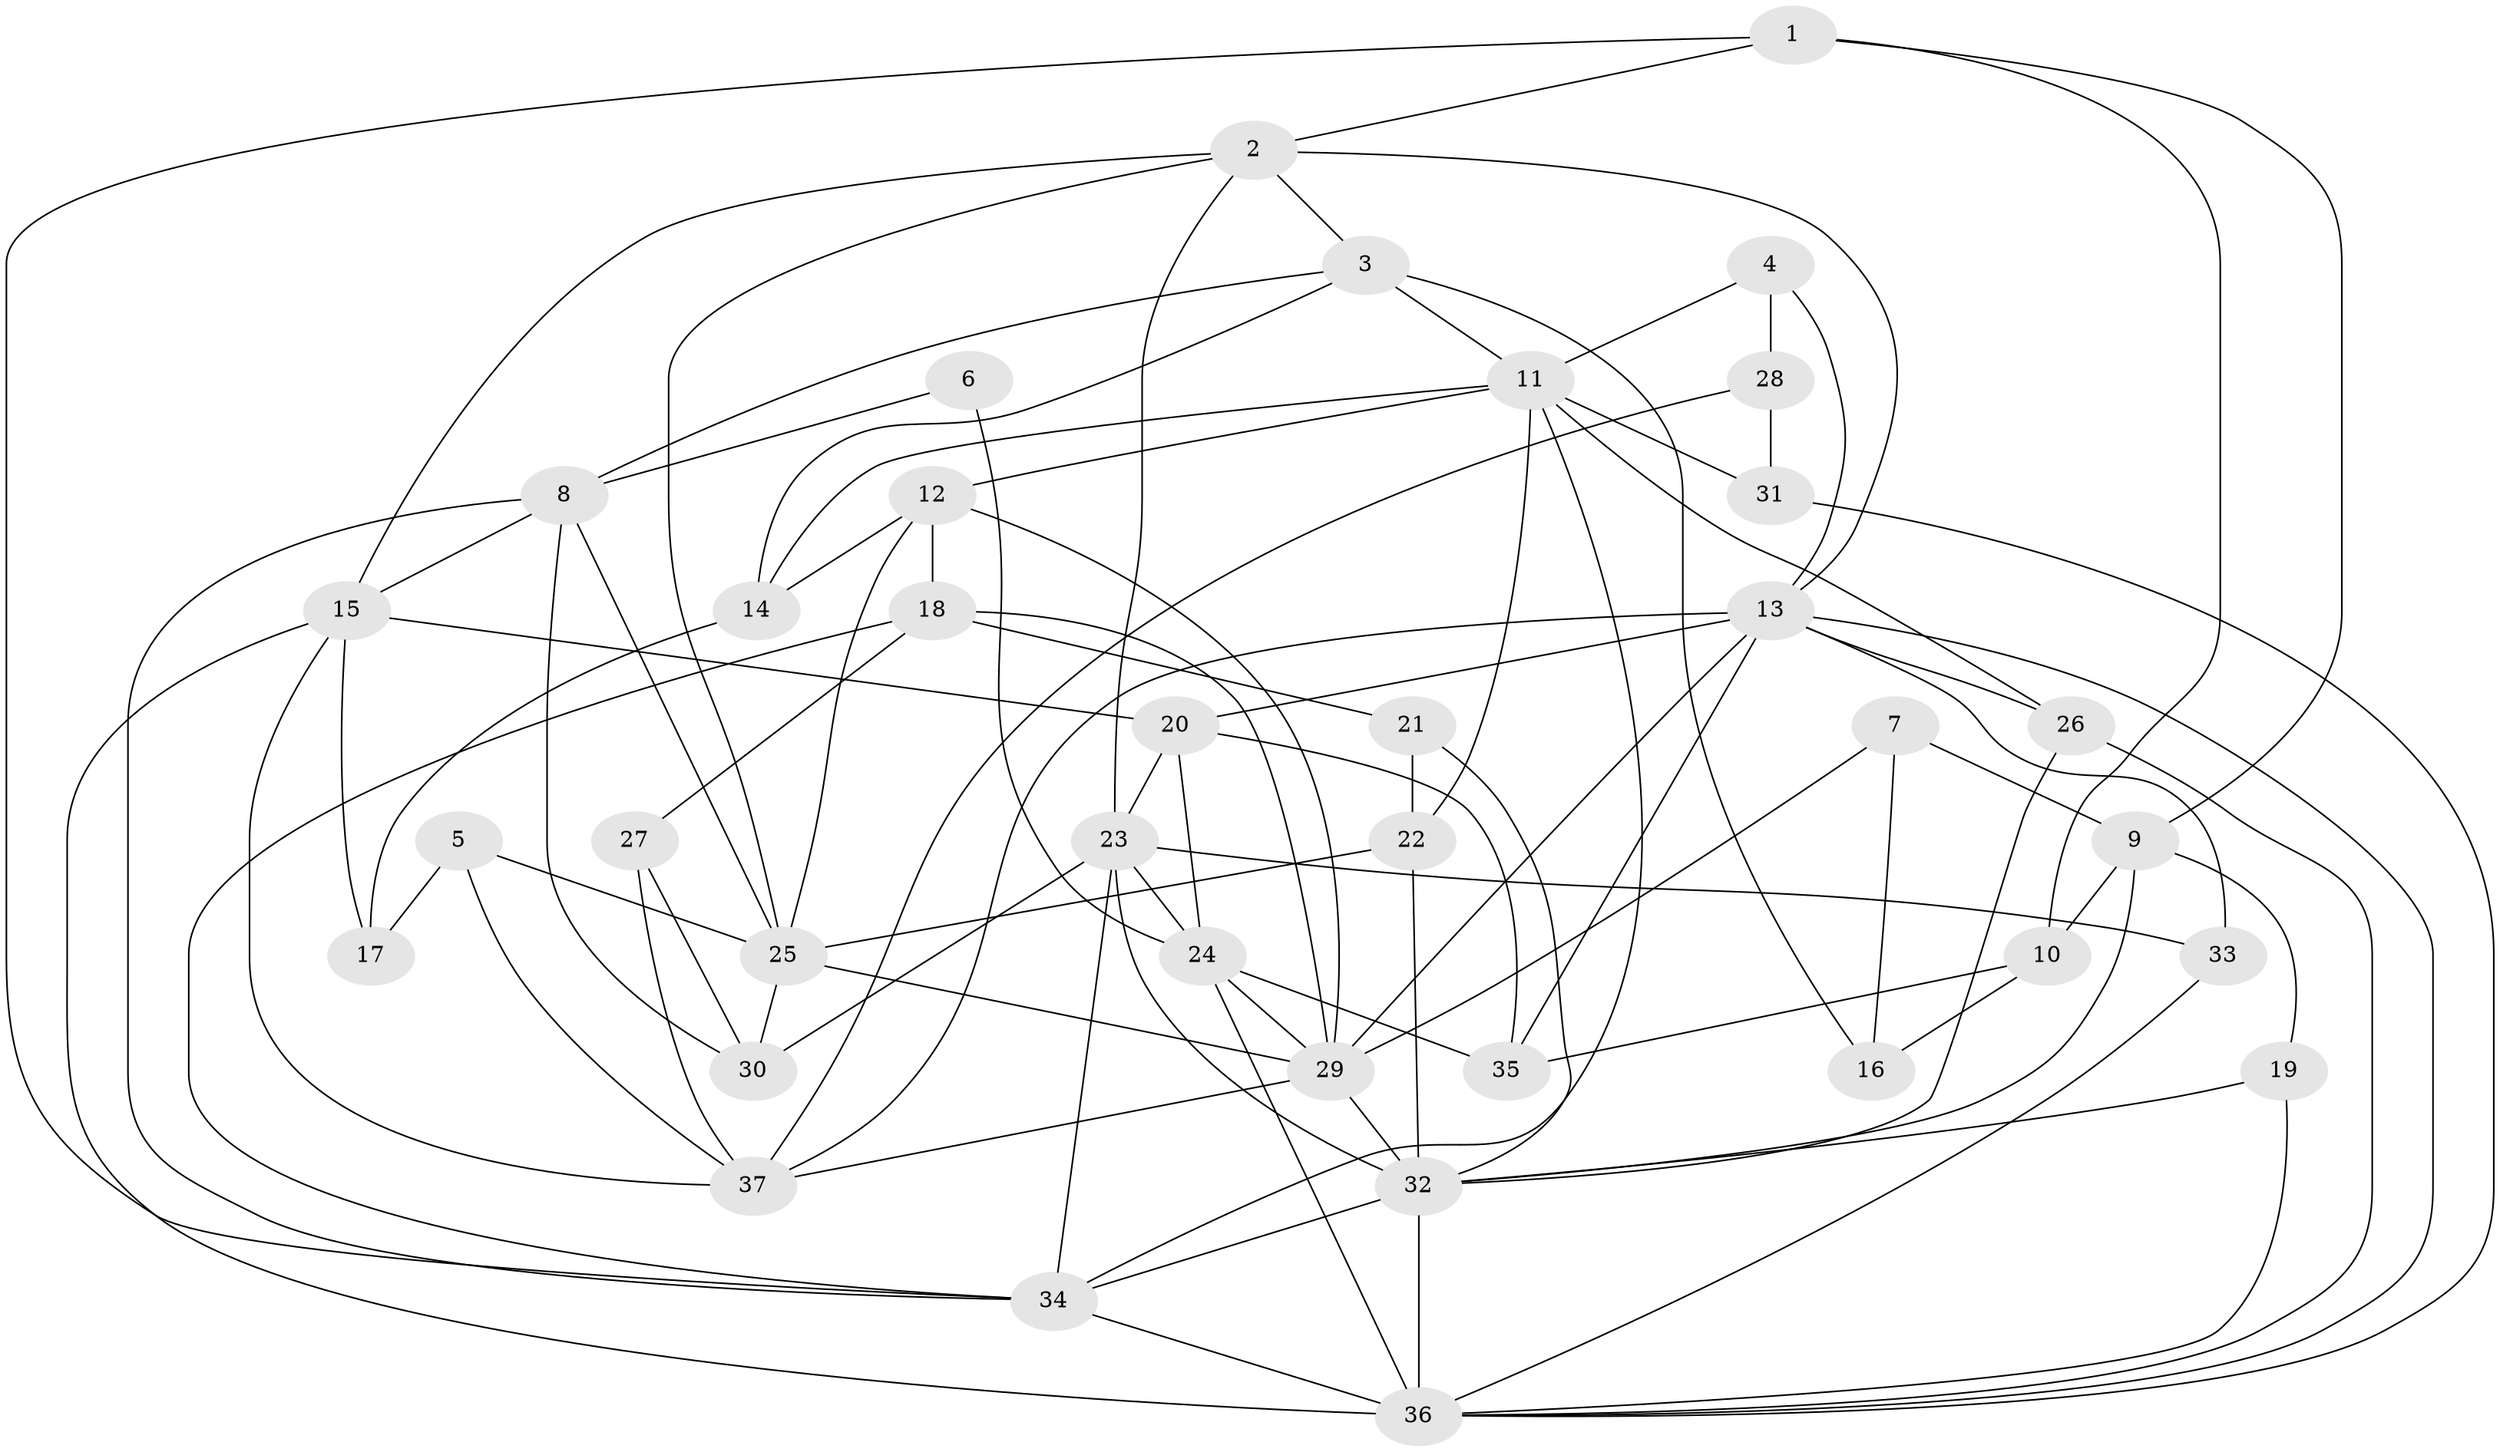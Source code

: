 // original degree distribution, {3: 0.33783783783783783, 4: 0.24324324324324326, 2: 0.12162162162162163, 5: 0.13513513513513514, 6: 0.10810810810810811, 8: 0.02702702702702703, 7: 0.013513513513513514, 10: 0.013513513513513514}
// Generated by graph-tools (version 1.1) at 2025/02/03/09/25 03:02:01]
// undirected, 37 vertices, 91 edges
graph export_dot {
graph [start="1"]
  node [color=gray90,style=filled];
  1;
  2;
  3;
  4;
  5;
  6;
  7;
  8;
  9;
  10;
  11;
  12;
  13;
  14;
  15;
  16;
  17;
  18;
  19;
  20;
  21;
  22;
  23;
  24;
  25;
  26;
  27;
  28;
  29;
  30;
  31;
  32;
  33;
  34;
  35;
  36;
  37;
  1 -- 2 [weight=1.0];
  1 -- 9 [weight=1.0];
  1 -- 10 [weight=1.0];
  1 -- 34 [weight=1.0];
  2 -- 3 [weight=1.0];
  2 -- 13 [weight=1.0];
  2 -- 15 [weight=1.0];
  2 -- 23 [weight=1.0];
  2 -- 25 [weight=1.0];
  3 -- 8 [weight=1.0];
  3 -- 11 [weight=2.0];
  3 -- 14 [weight=1.0];
  3 -- 16 [weight=1.0];
  4 -- 11 [weight=1.0];
  4 -- 13 [weight=1.0];
  4 -- 28 [weight=1.0];
  5 -- 17 [weight=1.0];
  5 -- 25 [weight=2.0];
  5 -- 37 [weight=1.0];
  6 -- 8 [weight=1.0];
  6 -- 24 [weight=1.0];
  7 -- 9 [weight=1.0];
  7 -- 16 [weight=1.0];
  7 -- 29 [weight=1.0];
  8 -- 15 [weight=1.0];
  8 -- 25 [weight=1.0];
  8 -- 30 [weight=1.0];
  8 -- 34 [weight=1.0];
  9 -- 10 [weight=1.0];
  9 -- 19 [weight=1.0];
  9 -- 32 [weight=1.0];
  10 -- 16 [weight=1.0];
  10 -- 35 [weight=1.0];
  11 -- 12 [weight=1.0];
  11 -- 14 [weight=1.0];
  11 -- 22 [weight=1.0];
  11 -- 26 [weight=2.0];
  11 -- 31 [weight=1.0];
  11 -- 34 [weight=1.0];
  12 -- 14 [weight=1.0];
  12 -- 18 [weight=1.0];
  12 -- 25 [weight=1.0];
  12 -- 29 [weight=1.0];
  13 -- 20 [weight=1.0];
  13 -- 26 [weight=1.0];
  13 -- 29 [weight=1.0];
  13 -- 33 [weight=1.0];
  13 -- 35 [weight=1.0];
  13 -- 36 [weight=1.0];
  13 -- 37 [weight=1.0];
  14 -- 17 [weight=1.0];
  15 -- 17 [weight=1.0];
  15 -- 20 [weight=1.0];
  15 -- 36 [weight=1.0];
  15 -- 37 [weight=1.0];
  18 -- 21 [weight=2.0];
  18 -- 27 [weight=2.0];
  18 -- 29 [weight=1.0];
  18 -- 34 [weight=1.0];
  19 -- 32 [weight=1.0];
  19 -- 36 [weight=2.0];
  20 -- 23 [weight=1.0];
  20 -- 24 [weight=1.0];
  20 -- 35 [weight=1.0];
  21 -- 22 [weight=2.0];
  21 -- 32 [weight=2.0];
  22 -- 25 [weight=2.0];
  22 -- 32 [weight=2.0];
  23 -- 24 [weight=1.0];
  23 -- 30 [weight=1.0];
  23 -- 32 [weight=1.0];
  23 -- 33 [weight=1.0];
  23 -- 34 [weight=1.0];
  24 -- 29 [weight=1.0];
  24 -- 35 [weight=1.0];
  24 -- 36 [weight=3.0];
  25 -- 29 [weight=1.0];
  25 -- 30 [weight=1.0];
  26 -- 32 [weight=1.0];
  26 -- 36 [weight=1.0];
  27 -- 30 [weight=1.0];
  27 -- 37 [weight=1.0];
  28 -- 31 [weight=1.0];
  28 -- 37 [weight=1.0];
  29 -- 32 [weight=3.0];
  29 -- 37 [weight=1.0];
  31 -- 36 [weight=1.0];
  32 -- 34 [weight=1.0];
  32 -- 36 [weight=2.0];
  33 -- 36 [weight=1.0];
  34 -- 36 [weight=1.0];
}
